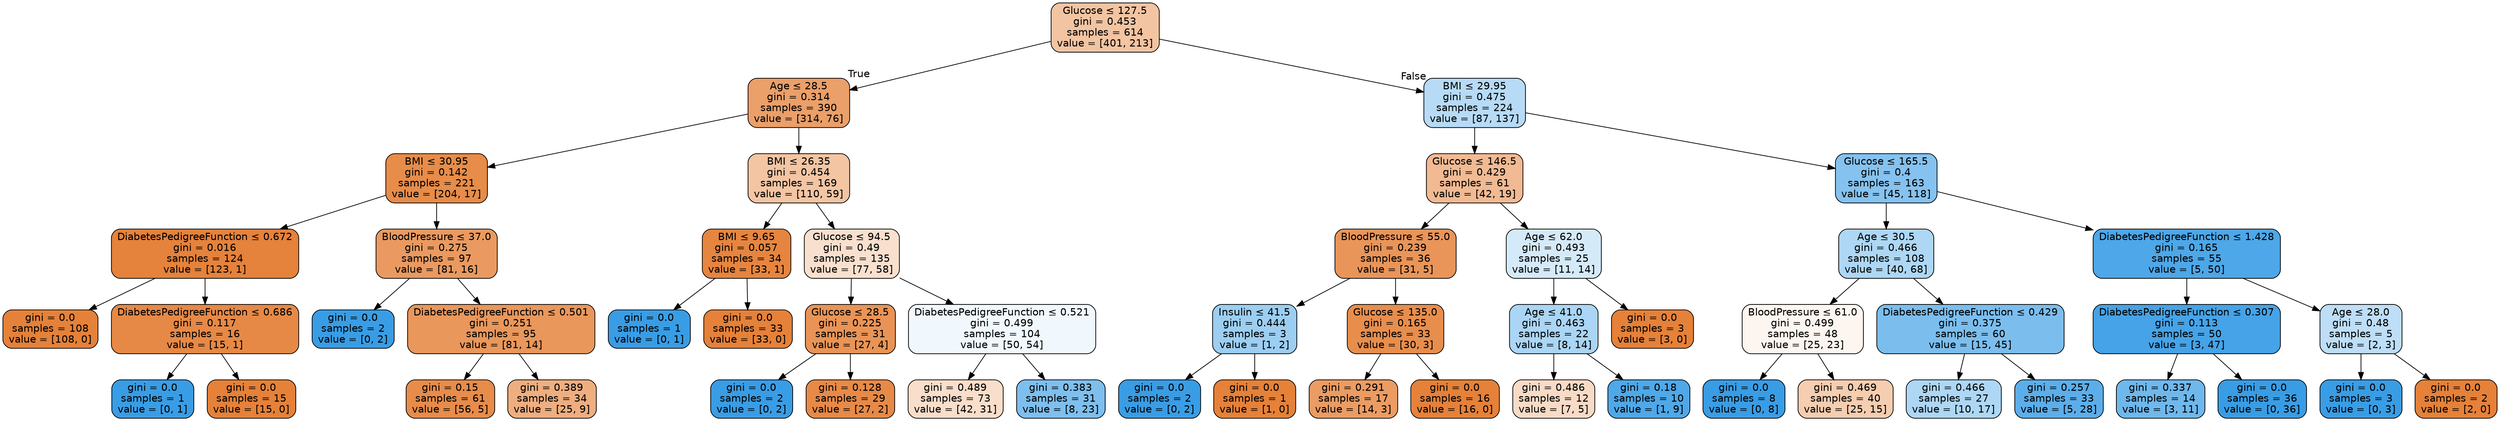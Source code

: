 digraph Tree {
node [shape=box, style="filled, rounded", color="black", fontname="helvetica"] ;
edge [fontname="helvetica"] ;
0 [label=<Glucose &le; 127.5<br/>gini = 0.453<br/>samples = 614<br/>value = [401, 213]>, fillcolor="#f3c4a2"] ;
1 [label=<Age &le; 28.5<br/>gini = 0.314<br/>samples = 390<br/>value = [314, 76]>, fillcolor="#eb9f69"] ;
0 -> 1 [labeldistance=2.5, labelangle=45, headlabel="True"] ;
2 [label=<BMI &le; 30.95<br/>gini = 0.142<br/>samples = 221<br/>value = [204, 17]>, fillcolor="#e78c49"] ;
1 -> 2 ;
3 [label=<DiabetesPedigreeFunction &le; 0.672<br/>gini = 0.016<br/>samples = 124<br/>value = [123, 1]>, fillcolor="#e5823b"] ;
2 -> 3 ;
4 [label=<gini = 0.0<br/>samples = 108<br/>value = [108, 0]>, fillcolor="#e58139"] ;
3 -> 4 ;
5 [label=<DiabetesPedigreeFunction &le; 0.686<br/>gini = 0.117<br/>samples = 16<br/>value = [15, 1]>, fillcolor="#e78946"] ;
3 -> 5 ;
6 [label=<gini = 0.0<br/>samples = 1<br/>value = [0, 1]>, fillcolor="#399de5"] ;
5 -> 6 ;
7 [label=<gini = 0.0<br/>samples = 15<br/>value = [15, 0]>, fillcolor="#e58139"] ;
5 -> 7 ;
8 [label=<BloodPressure &le; 37.0<br/>gini = 0.275<br/>samples = 97<br/>value = [81, 16]>, fillcolor="#ea9a60"] ;
2 -> 8 ;
9 [label=<gini = 0.0<br/>samples = 2<br/>value = [0, 2]>, fillcolor="#399de5"] ;
8 -> 9 ;
10 [label=<DiabetesPedigreeFunction &le; 0.501<br/>gini = 0.251<br/>samples = 95<br/>value = [81, 14]>, fillcolor="#e9975b"] ;
8 -> 10 ;
11 [label=<gini = 0.15<br/>samples = 61<br/>value = [56, 5]>, fillcolor="#e78c4b"] ;
10 -> 11 ;
12 [label=<gini = 0.389<br/>samples = 34<br/>value = [25, 9]>, fillcolor="#eeae80"] ;
10 -> 12 ;
13 [label=<BMI &le; 26.35<br/>gini = 0.454<br/>samples = 169<br/>value = [110, 59]>, fillcolor="#f3c5a3"] ;
1 -> 13 ;
14 [label=<BMI &le; 9.65<br/>gini = 0.057<br/>samples = 34<br/>value = [33, 1]>, fillcolor="#e6853f"] ;
13 -> 14 ;
15 [label=<gini = 0.0<br/>samples = 1<br/>value = [0, 1]>, fillcolor="#399de5"] ;
14 -> 15 ;
16 [label=<gini = 0.0<br/>samples = 33<br/>value = [33, 0]>, fillcolor="#e58139"] ;
14 -> 16 ;
17 [label=<Glucose &le; 94.5<br/>gini = 0.49<br/>samples = 135<br/>value = [77, 58]>, fillcolor="#f9e0ce"] ;
13 -> 17 ;
18 [label=<Glucose &le; 28.5<br/>gini = 0.225<br/>samples = 31<br/>value = [27, 4]>, fillcolor="#e99456"] ;
17 -> 18 ;
19 [label=<gini = 0.0<br/>samples = 2<br/>value = [0, 2]>, fillcolor="#399de5"] ;
18 -> 19 ;
20 [label=<gini = 0.128<br/>samples = 29<br/>value = [27, 2]>, fillcolor="#e78a48"] ;
18 -> 20 ;
21 [label=<DiabetesPedigreeFunction &le; 0.521<br/>gini = 0.499<br/>samples = 104<br/>value = [50, 54]>, fillcolor="#f0f8fd"] ;
17 -> 21 ;
22 [label=<gini = 0.489<br/>samples = 73<br/>value = [42, 31]>, fillcolor="#f8decb"] ;
21 -> 22 ;
23 [label=<gini = 0.383<br/>samples = 31<br/>value = [8, 23]>, fillcolor="#7ebfee"] ;
21 -> 23 ;
24 [label=<BMI &le; 29.95<br/>gini = 0.475<br/>samples = 224<br/>value = [87, 137]>, fillcolor="#b7dbf6"] ;
0 -> 24 [labeldistance=2.5, labelangle=-45, headlabel="False"] ;
25 [label=<Glucose &le; 146.5<br/>gini = 0.429<br/>samples = 61<br/>value = [42, 19]>, fillcolor="#f1ba93"] ;
24 -> 25 ;
26 [label=<BloodPressure &le; 55.0<br/>gini = 0.239<br/>samples = 36<br/>value = [31, 5]>, fillcolor="#e99559"] ;
25 -> 26 ;
27 [label=<Insulin &le; 41.5<br/>gini = 0.444<br/>samples = 3<br/>value = [1, 2]>, fillcolor="#9ccef2"] ;
26 -> 27 ;
28 [label=<gini = 0.0<br/>samples = 2<br/>value = [0, 2]>, fillcolor="#399de5"] ;
27 -> 28 ;
29 [label=<gini = 0.0<br/>samples = 1<br/>value = [1, 0]>, fillcolor="#e58139"] ;
27 -> 29 ;
30 [label=<Glucose &le; 135.0<br/>gini = 0.165<br/>samples = 33<br/>value = [30, 3]>, fillcolor="#e88e4d"] ;
26 -> 30 ;
31 [label=<gini = 0.291<br/>samples = 17<br/>value = [14, 3]>, fillcolor="#eb9c63"] ;
30 -> 31 ;
32 [label=<gini = 0.0<br/>samples = 16<br/>value = [16, 0]>, fillcolor="#e58139"] ;
30 -> 32 ;
33 [label=<Age &le; 62.0<br/>gini = 0.493<br/>samples = 25<br/>value = [11, 14]>, fillcolor="#d5eaf9"] ;
25 -> 33 ;
34 [label=<Age &le; 41.0<br/>gini = 0.463<br/>samples = 22<br/>value = [8, 14]>, fillcolor="#aad5f4"] ;
33 -> 34 ;
35 [label=<gini = 0.486<br/>samples = 12<br/>value = [7, 5]>, fillcolor="#f8dbc6"] ;
34 -> 35 ;
36 [label=<gini = 0.18<br/>samples = 10<br/>value = [1, 9]>, fillcolor="#4fa8e8"] ;
34 -> 36 ;
37 [label=<gini = 0.0<br/>samples = 3<br/>value = [3, 0]>, fillcolor="#e58139"] ;
33 -> 37 ;
38 [label=<Glucose &le; 165.5<br/>gini = 0.4<br/>samples = 163<br/>value = [45, 118]>, fillcolor="#85c2ef"] ;
24 -> 38 ;
39 [label=<Age &le; 30.5<br/>gini = 0.466<br/>samples = 108<br/>value = [40, 68]>, fillcolor="#add7f4"] ;
38 -> 39 ;
40 [label=<BloodPressure &le; 61.0<br/>gini = 0.499<br/>samples = 48<br/>value = [25, 23]>, fillcolor="#fdf5ef"] ;
39 -> 40 ;
41 [label=<gini = 0.0<br/>samples = 8<br/>value = [0, 8]>, fillcolor="#399de5"] ;
40 -> 41 ;
42 [label=<gini = 0.469<br/>samples = 40<br/>value = [25, 15]>, fillcolor="#f5cdb0"] ;
40 -> 42 ;
43 [label=<DiabetesPedigreeFunction &le; 0.429<br/>gini = 0.375<br/>samples = 60<br/>value = [15, 45]>, fillcolor="#7bbeee"] ;
39 -> 43 ;
44 [label=<gini = 0.466<br/>samples = 27<br/>value = [10, 17]>, fillcolor="#add7f4"] ;
43 -> 44 ;
45 [label=<gini = 0.257<br/>samples = 33<br/>value = [5, 28]>, fillcolor="#5caeea"] ;
43 -> 45 ;
46 [label=<DiabetesPedigreeFunction &le; 1.428<br/>gini = 0.165<br/>samples = 55<br/>value = [5, 50]>, fillcolor="#4da7e8"] ;
38 -> 46 ;
47 [label=<DiabetesPedigreeFunction &le; 0.307<br/>gini = 0.113<br/>samples = 50<br/>value = [3, 47]>, fillcolor="#46a3e7"] ;
46 -> 47 ;
48 [label=<gini = 0.337<br/>samples = 14<br/>value = [3, 11]>, fillcolor="#6fb8ec"] ;
47 -> 48 ;
49 [label=<gini = 0.0<br/>samples = 36<br/>value = [0, 36]>, fillcolor="#399de5"] ;
47 -> 49 ;
50 [label=<Age &le; 28.0<br/>gini = 0.48<br/>samples = 5<br/>value = [2, 3]>, fillcolor="#bddef6"] ;
46 -> 50 ;
51 [label=<gini = 0.0<br/>samples = 3<br/>value = [0, 3]>, fillcolor="#399de5"] ;
50 -> 51 ;
52 [label=<gini = 0.0<br/>samples = 2<br/>value = [2, 0]>, fillcolor="#e58139"] ;
50 -> 52 ;
}
